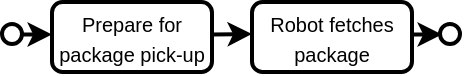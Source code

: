 <mxfile version="20.2.3" type="device"><diagram id="CWwwurz3ZFWj_3m4oVjT" name="Page-1"><mxGraphModel dx="1422" dy="737" grid="1" gridSize="10" guides="1" tooltips="1" connect="1" arrows="1" fold="1" page="1" pageScale="1" pageWidth="827" pageHeight="1169" math="0" shadow="0"><root><mxCell id="0"/><mxCell id="1" parent="0"/><mxCell id="Ynd8q9HN93GyihvoQOFW-1" value="" style="group;strokeWidth=2;" vertex="1" connectable="0" parent="1"><mxGeometry x="130" y="100" width="229" height="35" as="geometry"/></mxCell><mxCell id="Ynd8q9HN93GyihvoQOFW-2" value="&lt;font style=&quot;line-height: 1; font-size: 10px;&quot;&gt;Prepare for package pick-up&lt;/font&gt;" style="rounded=1;whiteSpace=wrap;html=1;strokeColor=#000000;strokeWidth=2;" vertex="1" parent="Ynd8q9HN93GyihvoQOFW-1"><mxGeometry x="25" width="80" height="35" as="geometry"/></mxCell><mxCell id="Ynd8q9HN93GyihvoQOFW-3" value="&lt;font style=&quot;line-height: 1; font-size: 10px;&quot;&gt;Robot fetches package&lt;/font&gt;" style="rounded=1;whiteSpace=wrap;html=1;strokeColor=#000000;strokeWidth=2;" vertex="1" parent="Ynd8q9HN93GyihvoQOFW-1"><mxGeometry x="125" width="80" height="35" as="geometry"/></mxCell><mxCell id="Ynd8q9HN93GyihvoQOFW-4" value="" style="ellipse;whiteSpace=wrap;html=1;aspect=fixed;fontSize=8;strokeColor=#000000;strokeWidth=2;" vertex="1" parent="Ynd8q9HN93GyihvoQOFW-1"><mxGeometry y="11" width="10" height="10" as="geometry"/></mxCell><mxCell id="Ynd8q9HN93GyihvoQOFW-5" value="" style="ellipse;whiteSpace=wrap;html=1;aspect=fixed;fontSize=8;strokeColor=#000000;strokeWidth=2;" vertex="1" parent="Ynd8q9HN93GyihvoQOFW-1"><mxGeometry x="219" y="11" width="10" height="10" as="geometry"/></mxCell><mxCell id="Ynd8q9HN93GyihvoQOFW-6" value="" style="endArrow=classic;html=1;rounded=0;fontSize=8;strokeColor=#000000;strokeWidth=2;" edge="1" parent="Ynd8q9HN93GyihvoQOFW-1"><mxGeometry width="50" height="50" relative="1" as="geometry"><mxPoint x="10" y="16.25" as="sourcePoint"/><mxPoint x="25" y="16.25" as="targetPoint"/></mxGeometry></mxCell><mxCell id="Ynd8q9HN93GyihvoQOFW-7" value="" style="endArrow=classic;html=1;rounded=0;fontSize=8;strokeColor=#000000;strokeWidth=2;" edge="1" parent="Ynd8q9HN93GyihvoQOFW-1"><mxGeometry width="50" height="50" relative="1" as="geometry"><mxPoint x="205" y="16.25" as="sourcePoint"/><mxPoint x="220" y="16.25" as="targetPoint"/></mxGeometry></mxCell><mxCell id="Ynd8q9HN93GyihvoQOFW-8" value="" style="endArrow=classic;html=1;rounded=0;fontSize=8;strokeColor=#000000;strokeWidth=2;" edge="1" parent="Ynd8q9HN93GyihvoQOFW-1"><mxGeometry width="50" height="50" relative="1" as="geometry"><mxPoint x="105" y="16.25" as="sourcePoint"/><mxPoint x="125" y="16" as="targetPoint"/></mxGeometry></mxCell></root></mxGraphModel></diagram></mxfile>